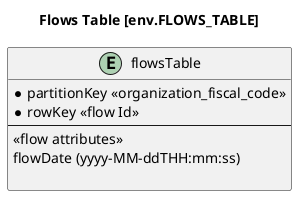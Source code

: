 @startuml Flows Table

title Flows Table [env.FLOWS_TABLE]

entity flowsTable {
  * partitionKey <<organization_fiscal_code>>
  * rowKey <<flow Id>>
  --
  <<flow attributes>>
  flowDate (yyyy-MM-ddTHH:mm:ss)

}


@enduml